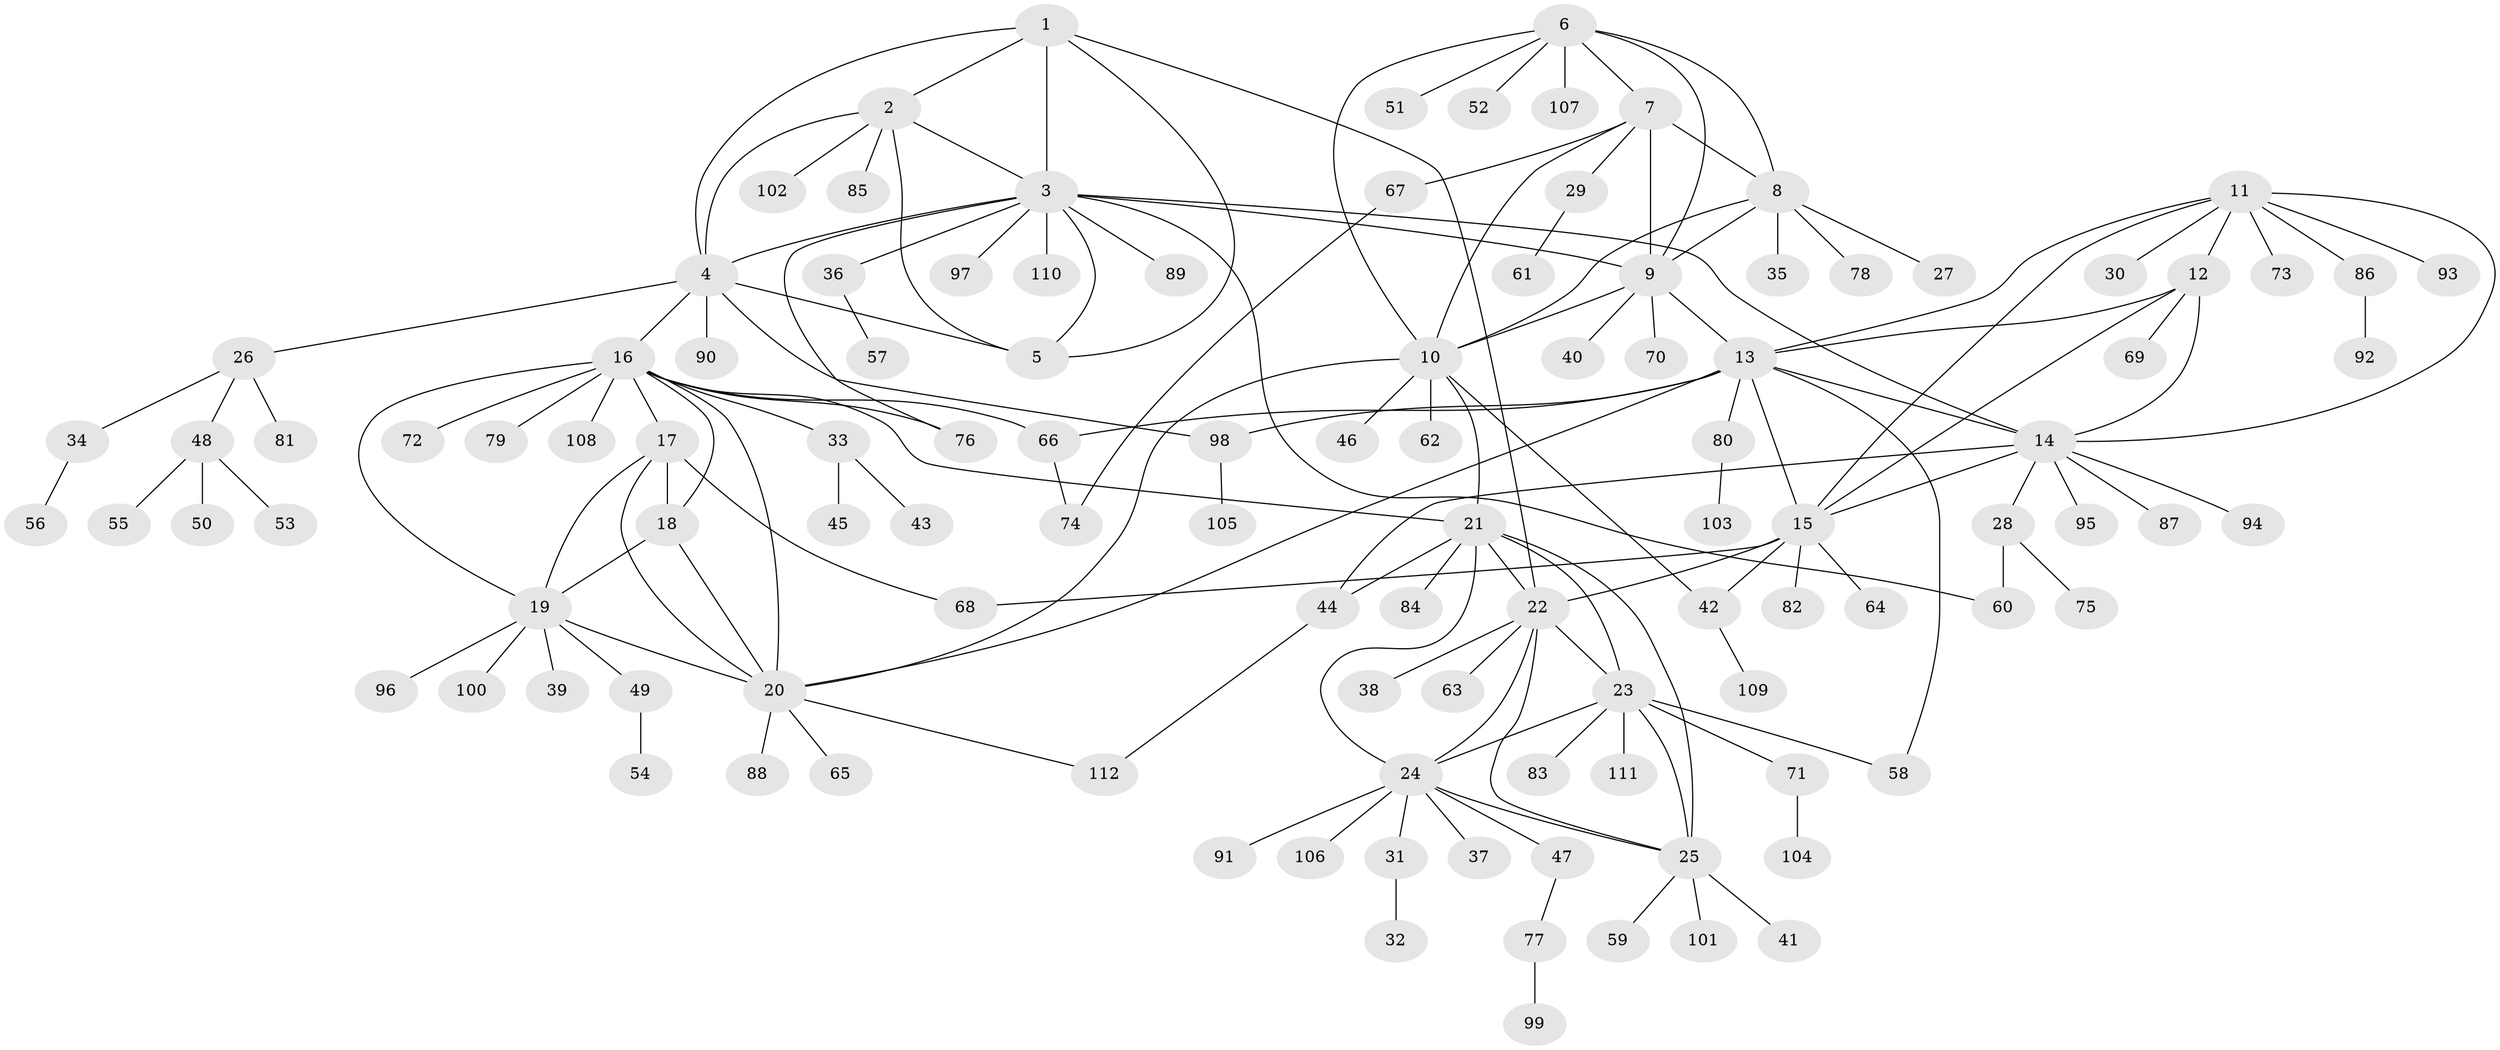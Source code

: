 // coarse degree distribution, {3: 0.022988505747126436, 8: 0.022988505747126436, 10: 0.022988505747126436, 9: 0.04597701149425287, 5: 0.034482758620689655, 6: 0.022988505747126436, 7: 0.011494252873563218, 13: 0.022988505747126436, 4: 0.022988505747126436, 11: 0.011494252873563218, 1: 0.6551724137931034, 2: 0.10344827586206896}
// Generated by graph-tools (version 1.1) at 2025/52/02/27/25 19:52:20]
// undirected, 112 vertices, 157 edges
graph export_dot {
graph [start="1"]
  node [color=gray90,style=filled];
  1;
  2;
  3;
  4;
  5;
  6;
  7;
  8;
  9;
  10;
  11;
  12;
  13;
  14;
  15;
  16;
  17;
  18;
  19;
  20;
  21;
  22;
  23;
  24;
  25;
  26;
  27;
  28;
  29;
  30;
  31;
  32;
  33;
  34;
  35;
  36;
  37;
  38;
  39;
  40;
  41;
  42;
  43;
  44;
  45;
  46;
  47;
  48;
  49;
  50;
  51;
  52;
  53;
  54;
  55;
  56;
  57;
  58;
  59;
  60;
  61;
  62;
  63;
  64;
  65;
  66;
  67;
  68;
  69;
  70;
  71;
  72;
  73;
  74;
  75;
  76;
  77;
  78;
  79;
  80;
  81;
  82;
  83;
  84;
  85;
  86;
  87;
  88;
  89;
  90;
  91;
  92;
  93;
  94;
  95;
  96;
  97;
  98;
  99;
  100;
  101;
  102;
  103;
  104;
  105;
  106;
  107;
  108;
  109;
  110;
  111;
  112;
  1 -- 2;
  1 -- 3;
  1 -- 4;
  1 -- 5;
  1 -- 22;
  2 -- 3;
  2 -- 4;
  2 -- 5;
  2 -- 85;
  2 -- 102;
  3 -- 4;
  3 -- 5;
  3 -- 9;
  3 -- 14;
  3 -- 36;
  3 -- 60;
  3 -- 76;
  3 -- 89;
  3 -- 97;
  3 -- 110;
  4 -- 5;
  4 -- 16;
  4 -- 26;
  4 -- 90;
  4 -- 98;
  6 -- 7;
  6 -- 8;
  6 -- 9;
  6 -- 10;
  6 -- 51;
  6 -- 52;
  6 -- 107;
  7 -- 8;
  7 -- 9;
  7 -- 10;
  7 -- 29;
  7 -- 67;
  8 -- 9;
  8 -- 10;
  8 -- 27;
  8 -- 35;
  8 -- 78;
  9 -- 10;
  9 -- 13;
  9 -- 40;
  9 -- 70;
  10 -- 20;
  10 -- 21;
  10 -- 42;
  10 -- 46;
  10 -- 62;
  11 -- 12;
  11 -- 13;
  11 -- 14;
  11 -- 15;
  11 -- 30;
  11 -- 73;
  11 -- 86;
  11 -- 93;
  12 -- 13;
  12 -- 14;
  12 -- 15;
  12 -- 69;
  13 -- 14;
  13 -- 15;
  13 -- 20;
  13 -- 58;
  13 -- 66;
  13 -- 80;
  13 -- 98;
  14 -- 15;
  14 -- 28;
  14 -- 44;
  14 -- 87;
  14 -- 94;
  14 -- 95;
  15 -- 22;
  15 -- 42;
  15 -- 64;
  15 -- 68;
  15 -- 82;
  16 -- 17;
  16 -- 18;
  16 -- 19;
  16 -- 20;
  16 -- 21;
  16 -- 33;
  16 -- 66;
  16 -- 72;
  16 -- 76;
  16 -- 79;
  16 -- 108;
  17 -- 18;
  17 -- 19;
  17 -- 20;
  17 -- 68;
  18 -- 19;
  18 -- 20;
  19 -- 20;
  19 -- 39;
  19 -- 49;
  19 -- 96;
  19 -- 100;
  20 -- 65;
  20 -- 88;
  20 -- 112;
  21 -- 22;
  21 -- 23;
  21 -- 24;
  21 -- 25;
  21 -- 44;
  21 -- 84;
  22 -- 23;
  22 -- 24;
  22 -- 25;
  22 -- 38;
  22 -- 63;
  23 -- 24;
  23 -- 25;
  23 -- 58;
  23 -- 71;
  23 -- 83;
  23 -- 111;
  24 -- 25;
  24 -- 31;
  24 -- 37;
  24 -- 47;
  24 -- 91;
  24 -- 106;
  25 -- 41;
  25 -- 59;
  25 -- 101;
  26 -- 34;
  26 -- 48;
  26 -- 81;
  28 -- 60;
  28 -- 75;
  29 -- 61;
  31 -- 32;
  33 -- 43;
  33 -- 45;
  34 -- 56;
  36 -- 57;
  42 -- 109;
  44 -- 112;
  47 -- 77;
  48 -- 50;
  48 -- 53;
  48 -- 55;
  49 -- 54;
  66 -- 74;
  67 -- 74;
  71 -- 104;
  77 -- 99;
  80 -- 103;
  86 -- 92;
  98 -- 105;
}
